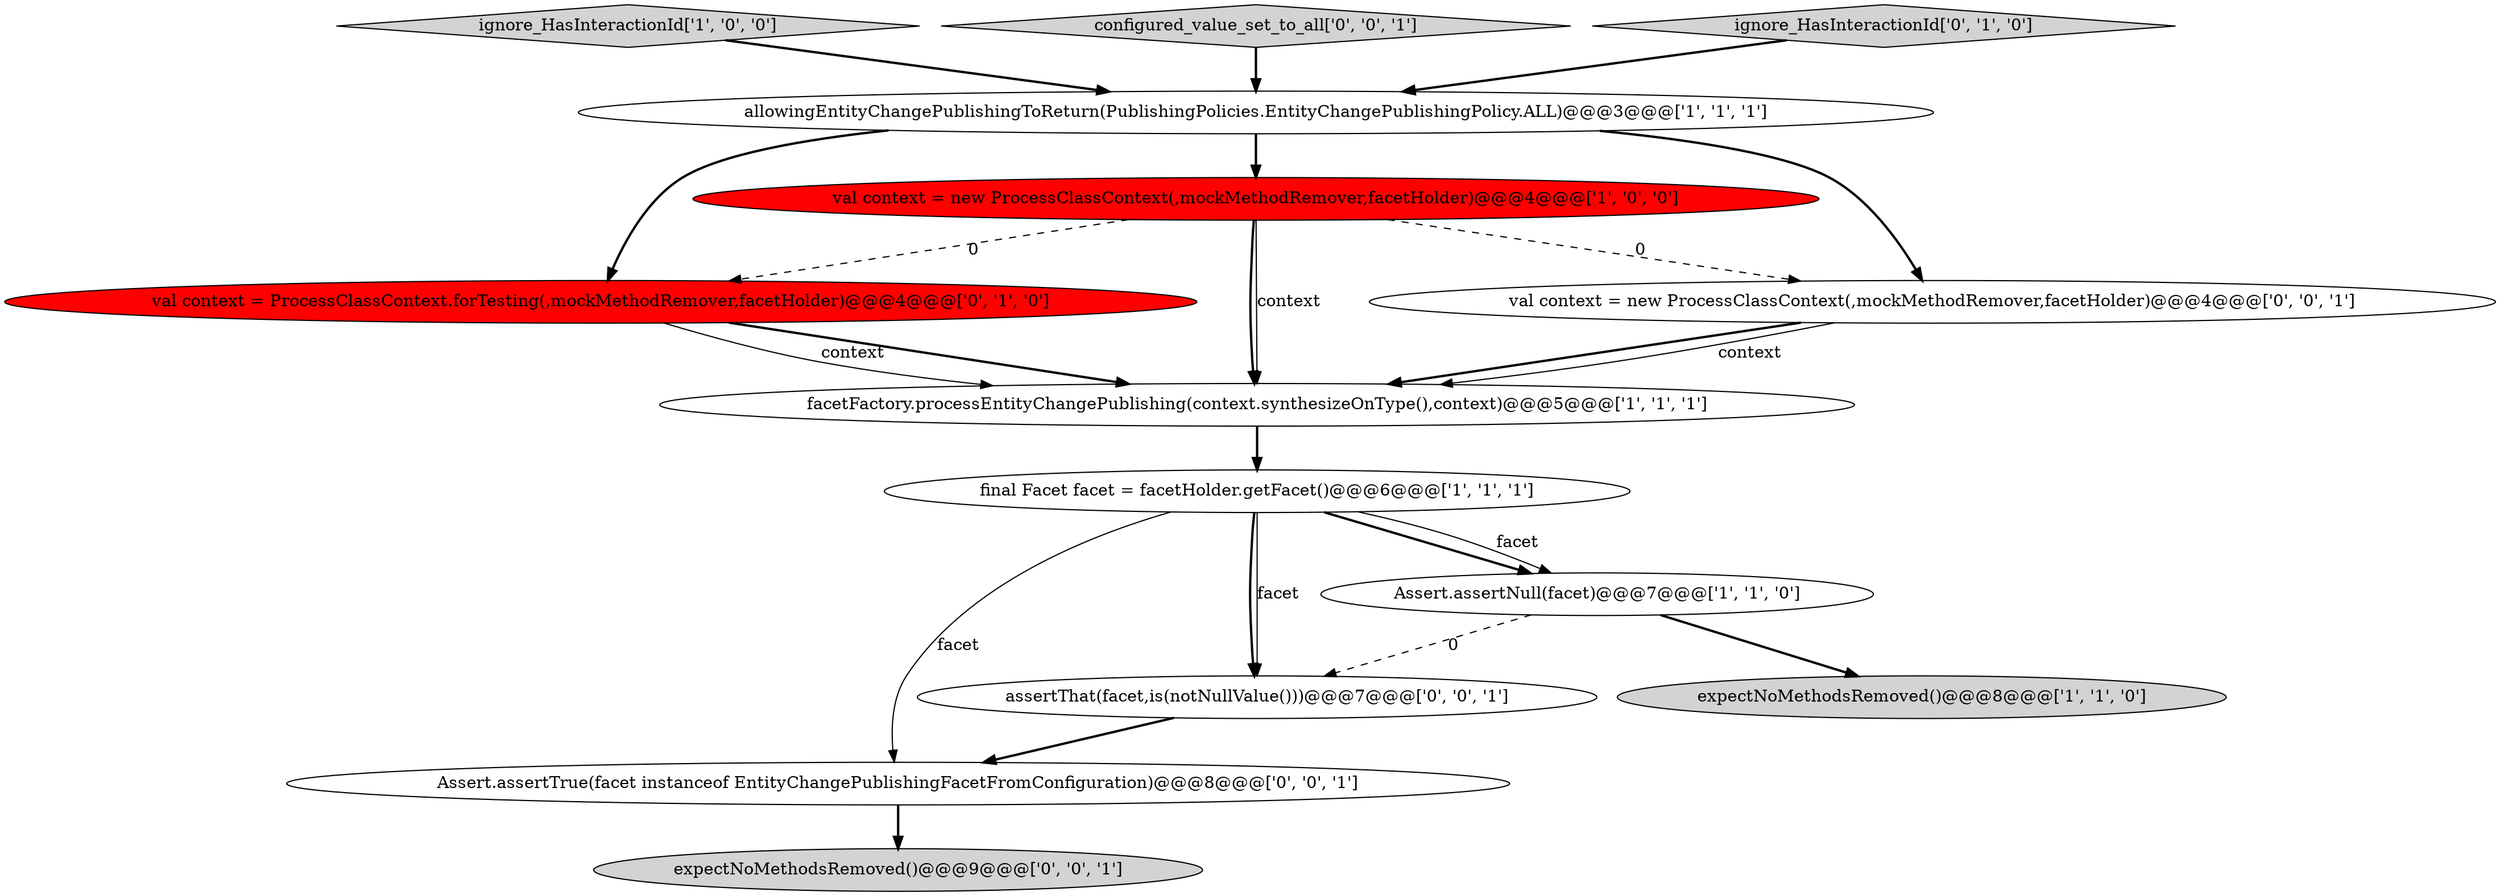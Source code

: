 digraph {
12 [style = filled, label = "Assert.assertTrue(facet instanceof EntityChangePublishingFacetFromConfiguration)@@@8@@@['0', '0', '1']", fillcolor = white, shape = ellipse image = "AAA0AAABBB3BBB"];
8 [style = filled, label = "val context = ProcessClassContext.forTesting(,mockMethodRemover,facetHolder)@@@4@@@['0', '1', '0']", fillcolor = red, shape = ellipse image = "AAA1AAABBB2BBB"];
2 [style = filled, label = "Assert.assertNull(facet)@@@7@@@['1', '1', '0']", fillcolor = white, shape = ellipse image = "AAA0AAABBB1BBB"];
10 [style = filled, label = "assertThat(facet,is(notNullValue()))@@@7@@@['0', '0', '1']", fillcolor = white, shape = ellipse image = "AAA0AAABBB3BBB"];
3 [style = filled, label = "allowingEntityChangePublishingToReturn(PublishingPolicies.EntityChangePublishingPolicy.ALL)@@@3@@@['1', '1', '1']", fillcolor = white, shape = ellipse image = "AAA0AAABBB1BBB"];
0 [style = filled, label = "ignore_HasInteractionId['1', '0', '0']", fillcolor = lightgray, shape = diamond image = "AAA0AAABBB1BBB"];
11 [style = filled, label = "val context = new ProcessClassContext(,mockMethodRemover,facetHolder)@@@4@@@['0', '0', '1']", fillcolor = white, shape = ellipse image = "AAA0AAABBB3BBB"];
9 [style = filled, label = "configured_value_set_to_all['0', '0', '1']", fillcolor = lightgray, shape = diamond image = "AAA0AAABBB3BBB"];
13 [style = filled, label = "expectNoMethodsRemoved()@@@9@@@['0', '0', '1']", fillcolor = lightgray, shape = ellipse image = "AAA0AAABBB3BBB"];
5 [style = filled, label = "expectNoMethodsRemoved()@@@8@@@['1', '1', '0']", fillcolor = lightgray, shape = ellipse image = "AAA0AAABBB1BBB"];
1 [style = filled, label = "final Facet facet = facetHolder.getFacet()@@@6@@@['1', '1', '1']", fillcolor = white, shape = ellipse image = "AAA0AAABBB1BBB"];
6 [style = filled, label = "facetFactory.processEntityChangePublishing(context.synthesizeOnType(),context)@@@5@@@['1', '1', '1']", fillcolor = white, shape = ellipse image = "AAA0AAABBB1BBB"];
4 [style = filled, label = "val context = new ProcessClassContext(,mockMethodRemover,facetHolder)@@@4@@@['1', '0', '0']", fillcolor = red, shape = ellipse image = "AAA1AAABBB1BBB"];
7 [style = filled, label = "ignore_HasInteractionId['0', '1', '0']", fillcolor = lightgray, shape = diamond image = "AAA0AAABBB2BBB"];
0->3 [style = bold, label=""];
4->6 [style = solid, label="context"];
4->6 [style = bold, label=""];
11->6 [style = bold, label=""];
3->11 [style = bold, label=""];
8->6 [style = bold, label=""];
3->4 [style = bold, label=""];
11->6 [style = solid, label="context"];
1->12 [style = solid, label="facet"];
7->3 [style = bold, label=""];
2->10 [style = dashed, label="0"];
6->1 [style = bold, label=""];
12->13 [style = bold, label=""];
10->12 [style = bold, label=""];
3->8 [style = bold, label=""];
1->10 [style = solid, label="facet"];
4->8 [style = dashed, label="0"];
9->3 [style = bold, label=""];
1->2 [style = bold, label=""];
4->11 [style = dashed, label="0"];
1->10 [style = bold, label=""];
1->2 [style = solid, label="facet"];
8->6 [style = solid, label="context"];
2->5 [style = bold, label=""];
}
